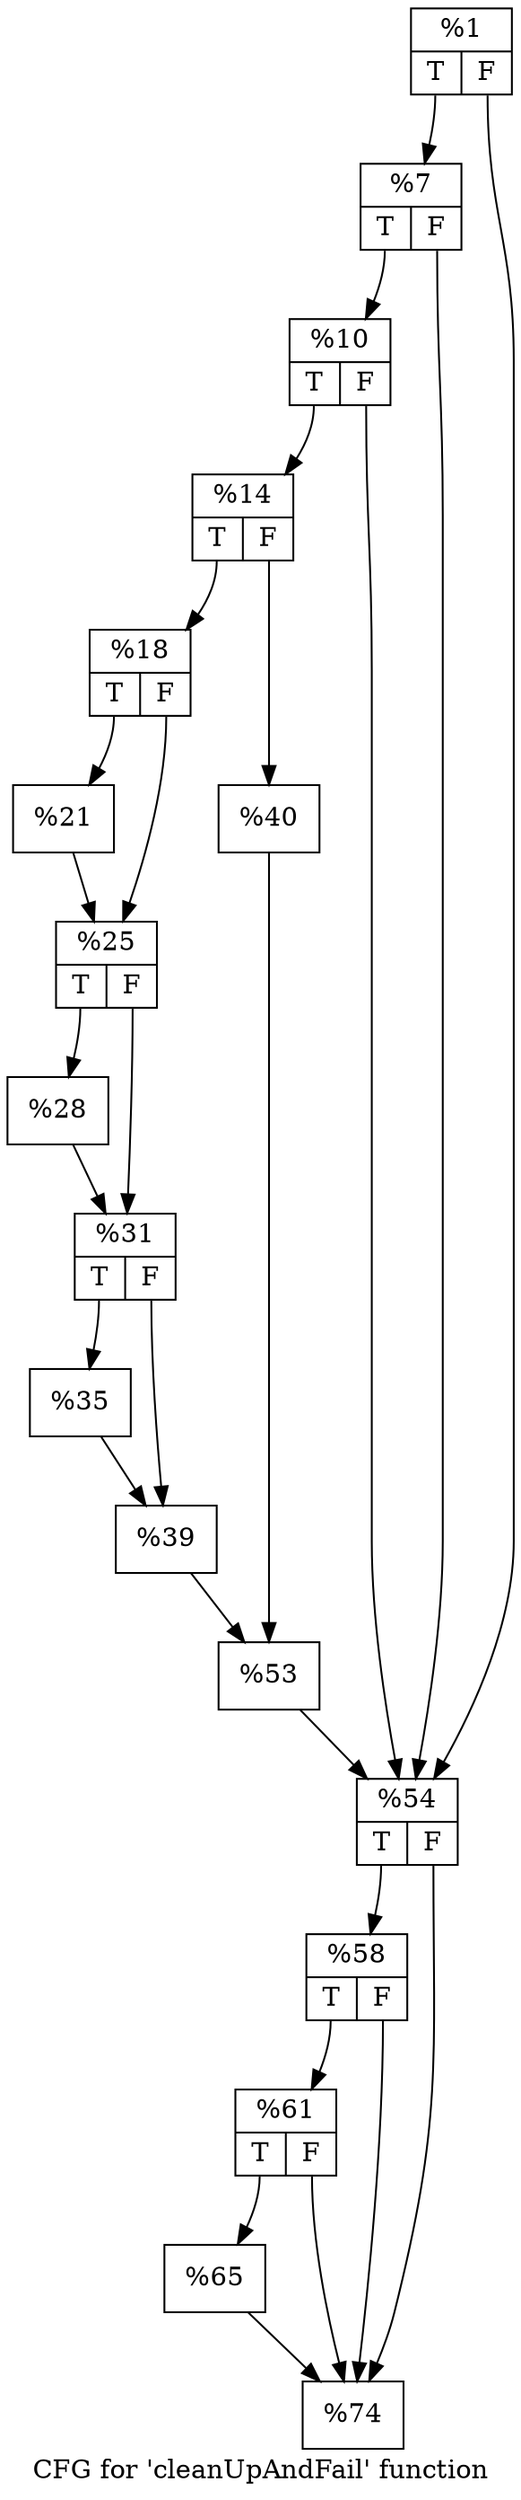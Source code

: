 digraph "CFG for 'cleanUpAndFail' function" {
	label="CFG for 'cleanUpAndFail' function";

	Node0x1a5e230 [shape=record,label="{%1|{<s0>T|<s1>F}}"];
	Node0x1a5e230:s0 -> Node0x1a60d90;
	Node0x1a5e230:s1 -> Node0x1a60de0;
	Node0x1a60d90 [shape=record,label="{%7|{<s0>T|<s1>F}}"];
	Node0x1a60d90:s0 -> Node0x1a60bf0;
	Node0x1a60d90:s1 -> Node0x1a60de0;
	Node0x1a60bf0 [shape=record,label="{%10|{<s0>T|<s1>F}}"];
	Node0x1a60bf0:s0 -> Node0x1a611e0;
	Node0x1a60bf0:s1 -> Node0x1a60de0;
	Node0x1a611e0 [shape=record,label="{%14|{<s0>T|<s1>F}}"];
	Node0x1a611e0:s0 -> Node0x1a61500;
	Node0x1a611e0:s1 -> Node0x1a61550;
	Node0x1a61500 [shape=record,label="{%18|{<s0>T|<s1>F}}"];
	Node0x1a61500:s0 -> Node0x1a61670;
	Node0x1a61500:s1 -> Node0x1a616c0;
	Node0x1a61670 [shape=record,label="{%21}"];
	Node0x1a61670 -> Node0x1a616c0;
	Node0x1a616c0 [shape=record,label="{%25|{<s0>T|<s1>F}}"];
	Node0x1a616c0:s0 -> Node0x1a61b70;
	Node0x1a616c0:s1 -> Node0x1a61bc0;
	Node0x1a61b70 [shape=record,label="{%28}"];
	Node0x1a61b70 -> Node0x1a61bc0;
	Node0x1a61bc0 [shape=record,label="{%31|{<s0>T|<s1>F}}"];
	Node0x1a61bc0:s0 -> Node0x1a62050;
	Node0x1a61bc0:s1 -> Node0x1a620a0;
	Node0x1a62050 [shape=record,label="{%35}"];
	Node0x1a62050 -> Node0x1a620a0;
	Node0x1a620a0 [shape=record,label="{%39}"];
	Node0x1a620a0 -> Node0x1a62420;
	Node0x1a61550 [shape=record,label="{%40}"];
	Node0x1a61550 -> Node0x1a62420;
	Node0x1a62420 [shape=record,label="{%53}"];
	Node0x1a62420 -> Node0x1a60de0;
	Node0x1a60de0 [shape=record,label="{%54|{<s0>T|<s1>F}}"];
	Node0x1a60de0:s0 -> Node0x1a62fe0;
	Node0x1a60de0:s1 -> Node0x1a63030;
	Node0x1a62fe0 [shape=record,label="{%58|{<s0>T|<s1>F}}"];
	Node0x1a62fe0:s0 -> Node0x1a631e0;
	Node0x1a62fe0:s1 -> Node0x1a63030;
	Node0x1a631e0 [shape=record,label="{%61|{<s0>T|<s1>F}}"];
	Node0x1a631e0:s0 -> Node0x1a633f0;
	Node0x1a631e0:s1 -> Node0x1a63030;
	Node0x1a633f0 [shape=record,label="{%65}"];
	Node0x1a633f0 -> Node0x1a63030;
	Node0x1a63030 [shape=record,label="{%74}"];
}
